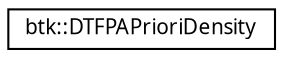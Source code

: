 digraph G
{
  edge [fontname="FreeSans.ttf",fontsize="10",labelfontname="FreeSans.ttf",labelfontsize="10"];
  node [fontname="FreeSans.ttf",fontsize="10",shape=record];
  rankdir=LR;
  Node1 [label="btk::DTFPAPrioriDensity",height=0.2,width=0.4,color="black", fillcolor="white", style="filled",URL="$classbtk_1_1_d_t_f_p_a_priori_density.html"];
}
